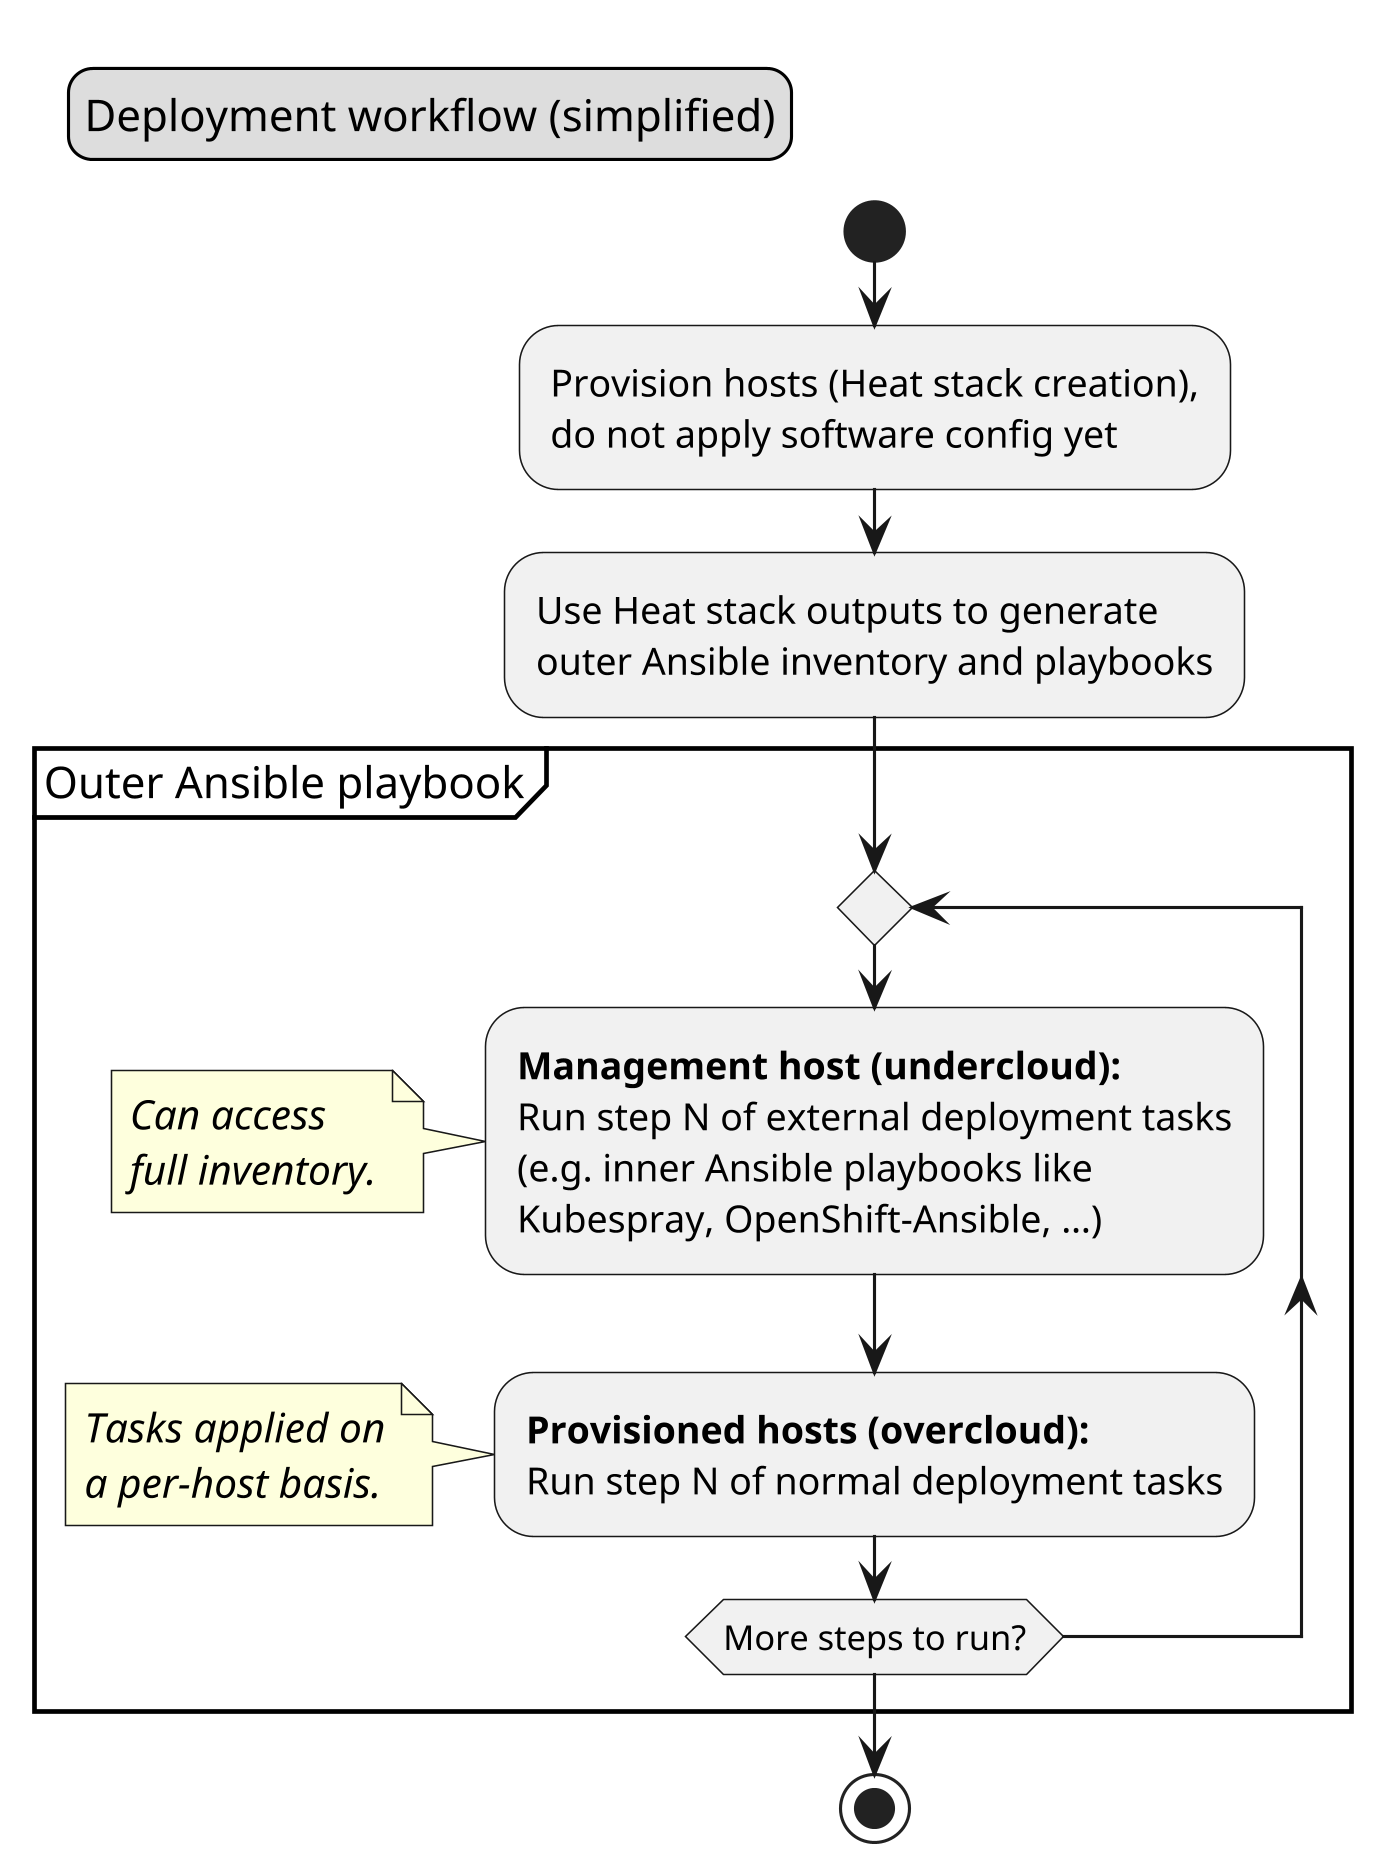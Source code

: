 @startuml

skinparam dpi 300
legend top left
Deployment workflow (simplified)
end legend

start

:Provision hosts (Heat stack creation),
do not apply software config yet;

:Use Heat stack outputs to generate
outer Ansible inventory and playbooks;

partition "Outer Ansible playbook" {
  repeat
    :**Management host (undercloud):**
    Run step N of external deployment tasks
    (e.g. inner Ansible playbooks like
    Kubespray, OpenShift-Ansible, …);
    note left
    //Can access//
    //full inventory.//
    end note

    :**Provisioned hosts (overcloud):**
    Run step N of normal deployment tasks;
    note left
    //Tasks applied on//
    //a per-host basis.//
    end note
  repeat while (More steps to run?)
}

stop

@enduml
